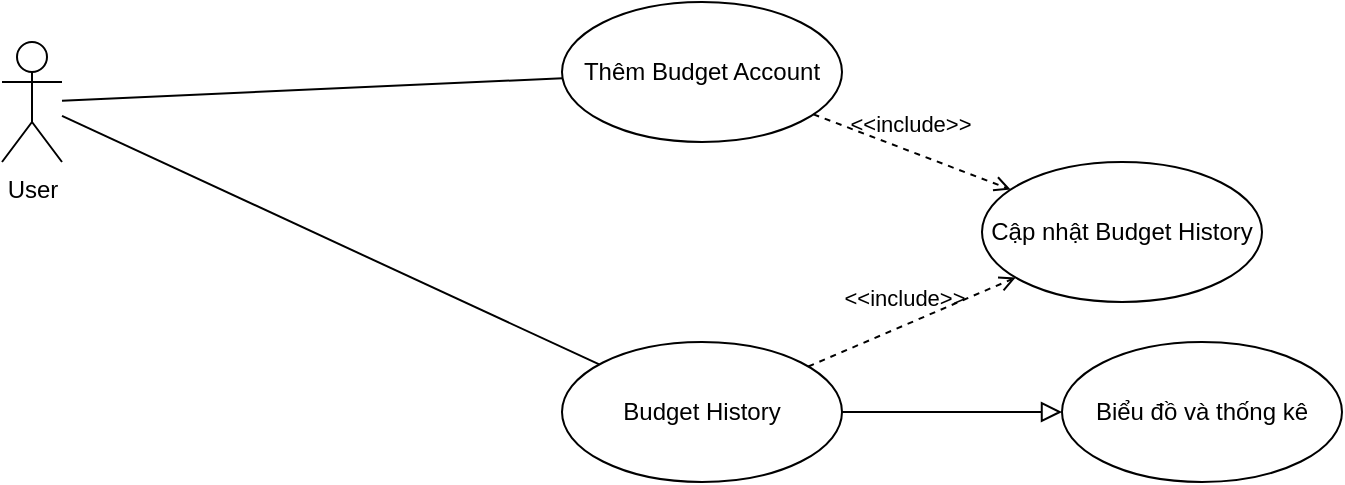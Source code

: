 <mxfile version="24.5.4" type="device">
  <diagram name="Trang-1" id="uBME8zK6VUrPqsOVn5ti">
    <mxGraphModel dx="1034" dy="446" grid="1" gridSize="10" guides="1" tooltips="1" connect="1" arrows="1" fold="1" page="1" pageScale="1" pageWidth="827" pageHeight="1169" math="0" shadow="0">
      <root>
        <mxCell id="0" />
        <mxCell id="1" parent="0" />
        <mxCell id="L5aoFmGZR6yzBpIUDGms-1" value="User" style="shape=umlActor;verticalLabelPosition=bottom;verticalAlign=top;html=1;outlineConnect=0;" parent="1" vertex="1">
          <mxGeometry x="60" y="300" width="30" height="60" as="geometry" />
        </mxCell>
        <mxCell id="L5aoFmGZR6yzBpIUDGms-2" value="Thêm Budget Account" style="ellipse;whiteSpace=wrap;html=1;" parent="1" vertex="1">
          <mxGeometry x="340" y="280" width="140" height="70" as="geometry" />
        </mxCell>
        <mxCell id="L5aoFmGZR6yzBpIUDGms-4" value="Budget History" style="ellipse;whiteSpace=wrap;html=1;" parent="1" vertex="1">
          <mxGeometry x="340" y="450" width="140" height="70" as="geometry" />
        </mxCell>
        <mxCell id="L5aoFmGZR6yzBpIUDGms-6" value="" style="endArrow=none;html=1;rounded=0;" parent="1" source="L5aoFmGZR6yzBpIUDGms-1" target="L5aoFmGZR6yzBpIUDGms-4" edge="1">
          <mxGeometry width="50" height="50" relative="1" as="geometry">
            <mxPoint x="100" y="341" as="sourcePoint" />
            <mxPoint x="351" y="360" as="targetPoint" />
          </mxGeometry>
        </mxCell>
        <mxCell id="L5aoFmGZR6yzBpIUDGms-7" value="" style="endArrow=none;html=1;rounded=0;" parent="1" source="L5aoFmGZR6yzBpIUDGms-1" target="L5aoFmGZR6yzBpIUDGms-2" edge="1">
          <mxGeometry width="50" height="50" relative="1" as="geometry">
            <mxPoint x="110" y="351" as="sourcePoint" />
            <mxPoint x="361" y="370" as="targetPoint" />
          </mxGeometry>
        </mxCell>
        <mxCell id="L5aoFmGZR6yzBpIUDGms-8" value="Cập nhật Budget History" style="ellipse;whiteSpace=wrap;html=1;" parent="1" vertex="1">
          <mxGeometry x="550" y="360" width="140" height="70" as="geometry" />
        </mxCell>
        <mxCell id="L5aoFmGZR6yzBpIUDGms-9" value="&amp;lt;&amp;lt;include&amp;gt;&amp;gt;" style="html=1;verticalAlign=bottom;labelBackgroundColor=none;endArrow=open;endFill=0;dashed=1;rounded=0;" parent="1" source="L5aoFmGZR6yzBpIUDGms-2" target="L5aoFmGZR6yzBpIUDGms-8" edge="1">
          <mxGeometry x="-0.04" y="4" width="160" relative="1" as="geometry">
            <mxPoint x="250" y="390" as="sourcePoint" />
            <mxPoint x="410" y="390" as="targetPoint" />
            <mxPoint as="offset" />
          </mxGeometry>
        </mxCell>
        <mxCell id="L5aoFmGZR6yzBpIUDGms-10" value="&amp;lt;&amp;lt;include&amp;gt;&amp;gt;" style="html=1;verticalAlign=bottom;labelBackgroundColor=none;endArrow=open;endFill=0;dashed=1;rounded=0;" parent="1" source="L5aoFmGZR6yzBpIUDGms-4" target="L5aoFmGZR6yzBpIUDGms-8" edge="1">
          <mxGeometry x="-0.04" y="4" width="160" relative="1" as="geometry">
            <mxPoint x="450" y="410" as="sourcePoint" />
            <mxPoint x="571" y="340" as="targetPoint" />
            <mxPoint as="offset" />
          </mxGeometry>
        </mxCell>
        <mxCell id="L5aoFmGZR6yzBpIUDGms-14" value="Biểu đồ và thống kê" style="ellipse;whiteSpace=wrap;html=1;" parent="1" vertex="1">
          <mxGeometry x="590" y="450" width="140" height="70" as="geometry" />
        </mxCell>
        <mxCell id="L5aoFmGZR6yzBpIUDGms-15" value="" style="endArrow=block;html=1;rounded=0;align=center;verticalAlign=bottom;endFill=0;labelBackgroundColor=none;endSize=8;" parent="1" source="L5aoFmGZR6yzBpIUDGms-4" target="L5aoFmGZR6yzBpIUDGms-14" edge="1">
          <mxGeometry relative="1" as="geometry">
            <mxPoint x="396" y="641" as="sourcePoint" />
            <mxPoint x="924" y="541" as="targetPoint" />
          </mxGeometry>
        </mxCell>
        <mxCell id="L5aoFmGZR6yzBpIUDGms-16" value="" style="resizable=0;html=1;align=center;verticalAlign=top;labelBackgroundColor=none;" parent="L5aoFmGZR6yzBpIUDGms-15" connectable="0" vertex="1">
          <mxGeometry relative="1" as="geometry" />
        </mxCell>
      </root>
    </mxGraphModel>
  </diagram>
</mxfile>
